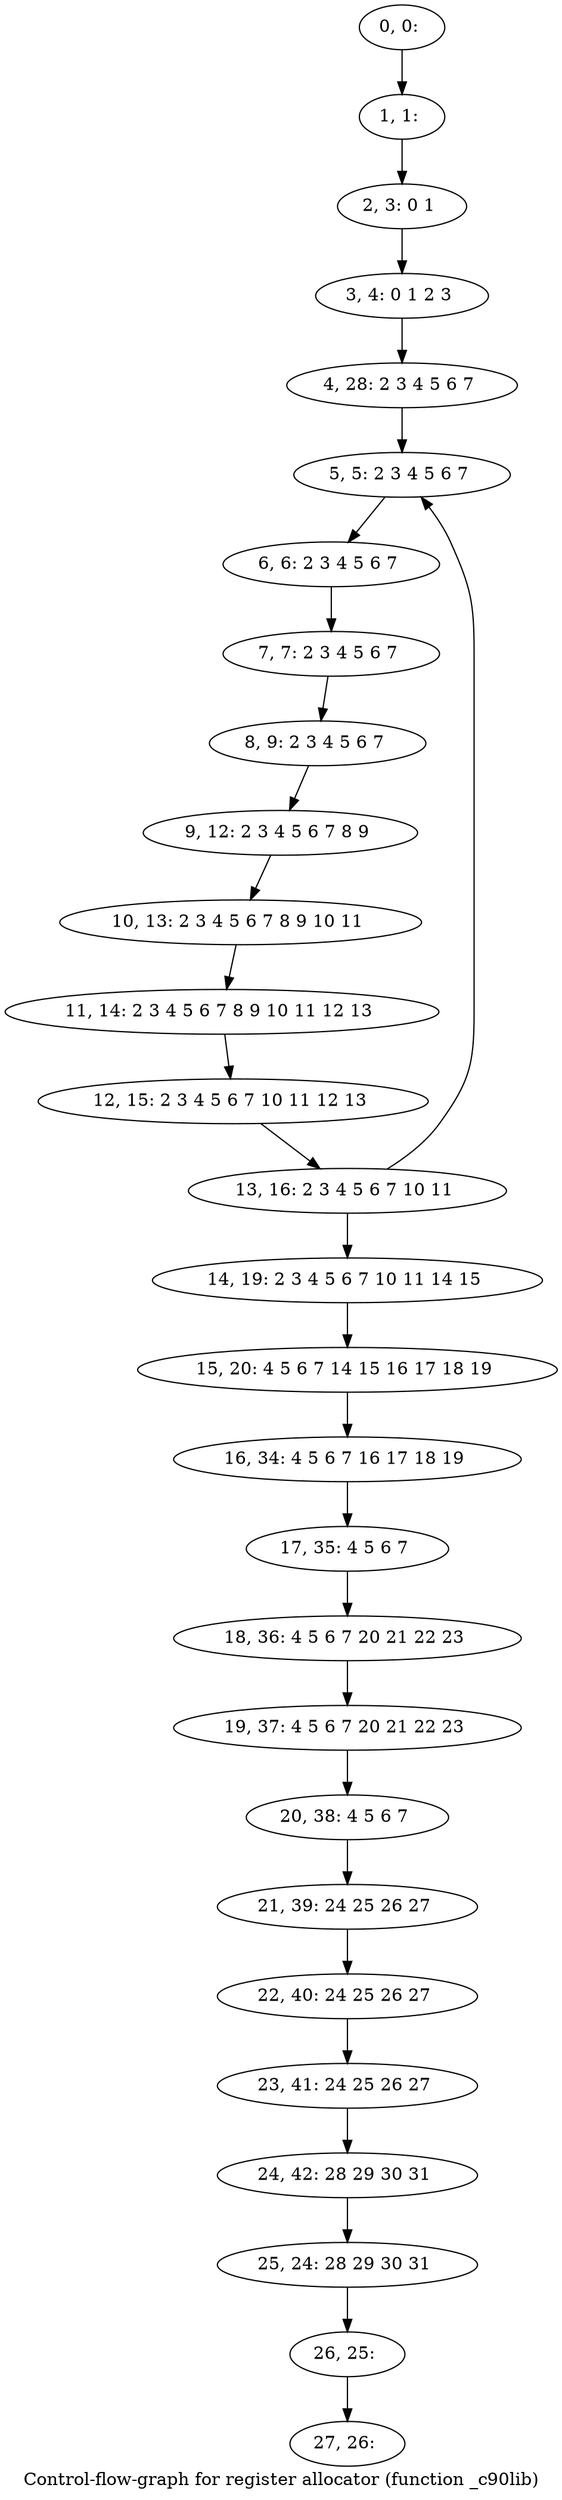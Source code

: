 digraph G {
graph [label="Control-flow-graph for register allocator (function _c90lib)"]
0[label="0, 0: "];
1[label="1, 1: "];
2[label="2, 3: 0 1 "];
3[label="3, 4: 0 1 2 3 "];
4[label="4, 28: 2 3 4 5 6 7 "];
5[label="5, 5: 2 3 4 5 6 7 "];
6[label="6, 6: 2 3 4 5 6 7 "];
7[label="7, 7: 2 3 4 5 6 7 "];
8[label="8, 9: 2 3 4 5 6 7 "];
9[label="9, 12: 2 3 4 5 6 7 8 9 "];
10[label="10, 13: 2 3 4 5 6 7 8 9 10 11 "];
11[label="11, 14: 2 3 4 5 6 7 8 9 10 11 12 13 "];
12[label="12, 15: 2 3 4 5 6 7 10 11 12 13 "];
13[label="13, 16: 2 3 4 5 6 7 10 11 "];
14[label="14, 19: 2 3 4 5 6 7 10 11 14 15 "];
15[label="15, 20: 4 5 6 7 14 15 16 17 18 19 "];
16[label="16, 34: 4 5 6 7 16 17 18 19 "];
17[label="17, 35: 4 5 6 7 "];
18[label="18, 36: 4 5 6 7 20 21 22 23 "];
19[label="19, 37: 4 5 6 7 20 21 22 23 "];
20[label="20, 38: 4 5 6 7 "];
21[label="21, 39: 24 25 26 27 "];
22[label="22, 40: 24 25 26 27 "];
23[label="23, 41: 24 25 26 27 "];
24[label="24, 42: 28 29 30 31 "];
25[label="25, 24: 28 29 30 31 "];
26[label="26, 25: "];
27[label="27, 26: "];
0->1 ;
1->2 ;
2->3 ;
3->4 ;
4->5 ;
5->6 ;
6->7 ;
7->8 ;
8->9 ;
9->10 ;
10->11 ;
11->12 ;
12->13 ;
13->14 ;
13->5 ;
14->15 ;
15->16 ;
16->17 ;
17->18 ;
18->19 ;
19->20 ;
20->21 ;
21->22 ;
22->23 ;
23->24 ;
24->25 ;
25->26 ;
26->27 ;
}
